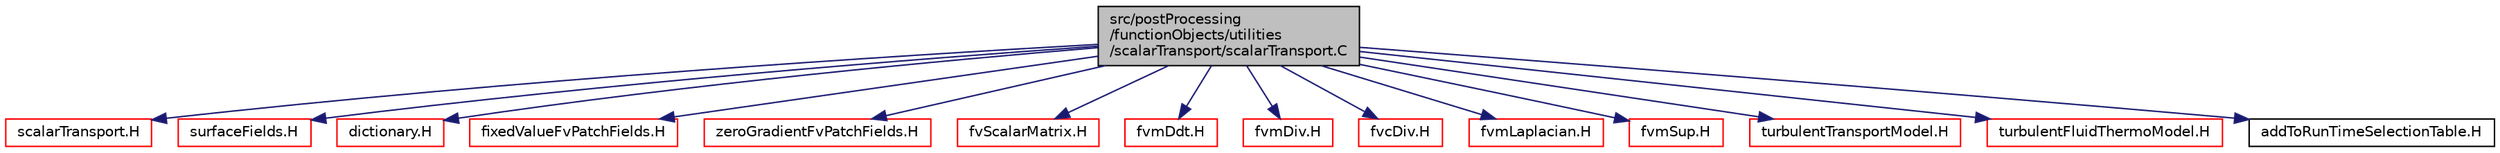 digraph "src/postProcessing/functionObjects/utilities/scalarTransport/scalarTransport.C"
{
  bgcolor="transparent";
  edge [fontname="Helvetica",fontsize="10",labelfontname="Helvetica",labelfontsize="10"];
  node [fontname="Helvetica",fontsize="10",shape=record];
  Node1 [label="src/postProcessing\l/functionObjects/utilities\l/scalarTransport/scalarTransport.C",height=0.2,width=0.4,color="black", fillcolor="grey75", style="filled", fontcolor="black"];
  Node1 -> Node2 [color="midnightblue",fontsize="10",style="solid",fontname="Helvetica"];
  Node2 [label="scalarTransport.H",height=0.2,width=0.4,color="red",URL="$a09512.html"];
  Node1 -> Node3 [color="midnightblue",fontsize="10",style="solid",fontname="Helvetica"];
  Node3 [label="surfaceFields.H",height=0.2,width=0.4,color="red",URL="$a05784.html",tooltip="Foam::surfaceFields. "];
  Node1 -> Node4 [color="midnightblue",fontsize="10",style="solid",fontname="Helvetica"];
  Node4 [label="dictionary.H",height=0.2,width=0.4,color="red",URL="$a07865.html"];
  Node1 -> Node5 [color="midnightblue",fontsize="10",style="solid",fontname="Helvetica"];
  Node5 [label="fixedValueFvPatchFields.H",height=0.2,width=0.4,color="red",URL="$a05357.html"];
  Node1 -> Node6 [color="midnightblue",fontsize="10",style="solid",fontname="Helvetica"];
  Node6 [label="zeroGradientFvPatchFields.H",height=0.2,width=0.4,color="red",URL="$a05378.html"];
  Node1 -> Node7 [color="midnightblue",fontsize="10",style="solid",fontname="Helvetica"];
  Node7 [label="fvScalarMatrix.H",height=0.2,width=0.4,color="red",URL="$a05972.html",tooltip="A scalar instance of fvMatrix. "];
  Node1 -> Node8 [color="midnightblue",fontsize="10",style="solid",fontname="Helvetica"];
  Node8 [label="fvmDdt.H",height=0.2,width=0.4,color="red",URL="$a05897.html",tooltip="Calulate the matrix for the first temporal derivative. "];
  Node1 -> Node9 [color="midnightblue",fontsize="10",style="solid",fontname="Helvetica"];
  Node9 [label="fvmDiv.H",height=0.2,width=0.4,color="red",URL="$a05899.html",tooltip="Calculate the matrix for the divergence of the given field and flux. "];
  Node1 -> Node10 [color="midnightblue",fontsize="10",style="solid",fontname="Helvetica"];
  Node10 [label="fvcDiv.H",height=0.2,width=0.4,color="red",URL="$a05863.html",tooltip="Calculate the divergence of the given field. "];
  Node1 -> Node11 [color="midnightblue",fontsize="10",style="solid",fontname="Helvetica"];
  Node11 [label="fvmLaplacian.H",height=0.2,width=0.4,color="red",URL="$a05901.html",tooltip="Calculate the matrix for the laplacian of the field. "];
  Node1 -> Node12 [color="midnightblue",fontsize="10",style="solid",fontname="Helvetica"];
  Node12 [label="fvmSup.H",height=0.2,width=0.4,color="red",URL="$a05903.html",tooltip="Calculate the matrix for implicit and explicit sources. "];
  Node1 -> Node13 [color="midnightblue",fontsize="10",style="solid",fontname="Helvetica"];
  Node13 [label="turbulentTransportModel.H",height=0.2,width=0.4,color="red",URL="$a10775.html"];
  Node1 -> Node14 [color="midnightblue",fontsize="10",style="solid",fontname="Helvetica"];
  Node14 [label="turbulentFluidThermoModel.H",height=0.2,width=0.4,color="red",URL="$a10756.html"];
  Node1 -> Node15 [color="midnightblue",fontsize="10",style="solid",fontname="Helvetica"];
  Node15 [label="addToRunTimeSelectionTable.H",height=0.2,width=0.4,color="black",URL="$a08025.html",tooltip="Macros for easy insertion into run-time selection tables. "];
}
